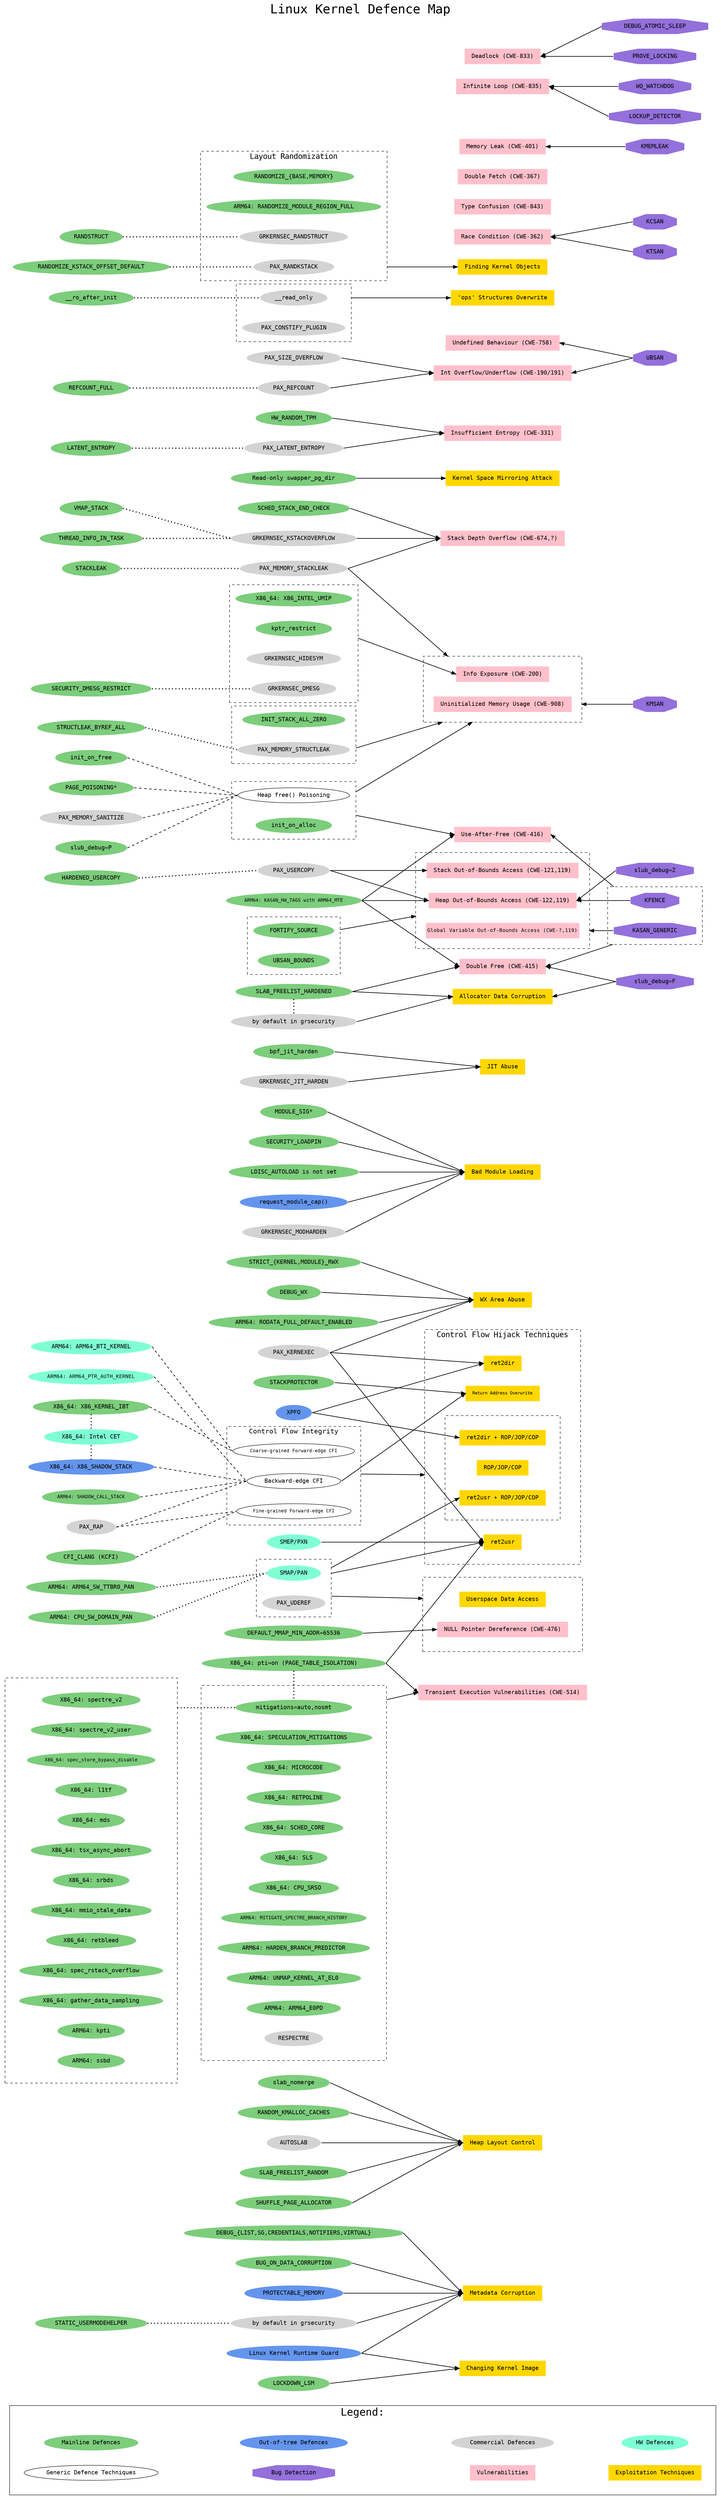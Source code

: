 //
// Linux Kernel Defence Map showing the relationships between:
//  - Vulnerability classes
//  - Exploitation techniques
//  - Bug detection mechanisms
//  - Defence technologies
//
// Author: Alexander Popov <alex.popov@linux.com>
//
// License terms: GNU General Public License (GPL), version 3.0.
// For details see LICENSE file.
//
// The node connections don't mean "full mitigation."
// Rather, each connection represents some kind of relationship.
// So this map should help to navigate the documentation and Linux kernel sources.
// See the references in README.md.
//
// This map describes kernel security hardening.
// It doesn't cover cutting attack surface, userspace security features
// and policies enforced by various Linux Security Modules (LSM).
//
// It is written in DOT language.
// How to generate svg:
//    dot -Tsvg linux-kernel-defence-map.dot -o linux-kernel-defence-map.svg
//

digraph {
  labelloc=top;
  fontsize=30;
  fontname=monospace;
  label="Linux Kernel Defence Map";
  compound=true;
  nodesep=0.5;
  splines=line;
  remincross=true;

  rankdir=LR;
  node [style=filled, fontname=monospace, margin="0.22,0.055"];
  edge [penwidth=1.5];

  subgraph cluster_legend {
    fontsize=25;
    label="Legend:";
    style="solid";
    margin=35;

    "Mainline Defences" [shape=oval, color=palegreen3];
    "Out-of-tree Defences" [shape=oval, color=cornflowerblue];
    "Commercial Defences" [shape=oval, color=lightgrey];
    "HW Defences" [shape=oval, color=aquamarine];
    "Generic Defence Techniques" [shape=oval, color=black, style=solid];
    "Bug Detection" [shape=octagon, color=mediumpurple];
    "Vulnerabilities" [shape=box, color=pink];
    "Exploitation Techniques" [shape=box, color=gold];
  }

  // For pretty legend layout:
  edge [arrowhead=none, style=invis];
  "Mainline Defences":e -> "Out-of-tree Defences":w;
  "Out-of-tree Defences":e -> "Commercial Defences":w;
  "Commercial Defences":e -> "HW Defences":w;
  "Generic Defence Techniques":e -> "Bug Detection":w;
  "Bug Detection":e -> "Vulnerabilities":w;
  "Vulnerabilities":e -> "Exploitation Techniques":w;


  // Defences
  {
    rank=same;

    // Mainline Defences
    node [shape=oval, color=palegreen3, style=filled];
    "DEBUG_{LIST,SG,CREDENTIALS,NOTIFIERS,VIRTUAL}";
    "SLAB_FREELIST_RANDOM";
    "SHUFFLE_PAGE_ALLOCATOR";
    "STRICT_{KERNEL,MODULE}_RWX";
    "DEBUG_WX";
    "ARM64: RODATA_FULL_DEFAULT_ENABLED";
    "BUG_ON_DATA_CORRUPTION";
    "MODULE_SIG*";
    "SECURITY_LOADPIN";
    "bpf_jit_harden";
    "DEFAULT_MMAP_MIN_ADDR=65536";
    "SCHED_STACK_END_CHECK";
    "slab_nomerge"; // similar to disabled SLAB_MERGE_DEFAULT
    "LOCKDOWN_LSM";
    "LDISC_AUTOLOAD is not set";
    "STACKPROTECTOR";
    "ARM64: KASAN_HW_TAGS with ARM64_MTE" [fontsize=11];
    "Read-only swapper_pg_dir";
    "X86_64: pti=on (PAGE_TABLE_ISOLATION)";
    "HW_RANDOM_TPM";
    "RANDOM_KMALLOC_CACHES";

    // Out-of-tree Defences
    node [shape=oval, color=cornflowerblue];
    "XPFO";
    "PROTECTABLE_MEMORY";
    "request_module_cap()";
    "Linux Kernel Runtime Guard"; // Disable MODULE_UNLOAD to make bypass harder

    // Commercial Defences
    node [shape=oval, color=lightgrey];
    "GRKERNSEC_KSTACKOVERFLOW";
    "PAX_REFCOUNT";
    "PAX_SIZE_OVERFLOW";
    "PAX_USERCOPY";
    "PAX_KERNEXEC";
    "GRKERNSEC_JIT_HARDEN";
    "PAX_MEMORY_STACKLEAK";
    "GRKERNSEC_MODHARDEN";
    grsecurity_hardened_usermodehelper [label="by default in grsecurity"];
    "AUTOSLAB";
    "PAX_LATENT_ENTROPY";
  }

  subgraph cluster_cfi {
    label="Control Flow Integrity";
    fontsize=16;
    rank=same;
    style="dashed";
    margin=15;
    // Generic Defence Techniques
    node [shape=oval, color=black, style=solid];
    "Coarse-grained Forward-edge CFI" [fontsize=11];
    "Fine-grained Forward-edge CFI" [fontsize=11];
    "Backward-edge CFI";
  }

  subgraph cluster_cwe514_mitigations {
    label="";
    rank=same;
    style="dashed";
    margin=35;

    node [shape=oval, color=palegreen3]; // Mainline Defences
    "mitigations=auto,nosmt";
    "X86_64: SPECULATION_MITIGATIONS";
    "X86_64: MICROCODE";
    "X86_64: RETPOLINE";
    "X86_64: SCHED_CORE";
    "X86_64: SLS";
    "X86_64: CPU_SRSO";
    "ARM64: MITIGATE_SPECTRE_BRANCH_HISTORY" [fontsize=11];
    "ARM64: HARDEN_BRANCH_PREDICTOR";
    "ARM64: UNMAP_KERNEL_AT_EL0";
    "ARM64: ARM64_E0PD";

    "RESPECTRE" [shape=oval, color=lightgrey]; // Commercial Defence
  }

  subgraph cluster_smap_pan_uderef {
    label="";
    rank=same;
    style="dashed";
    margin=15;
    "SMAP/PAN" [shape=oval, color=aquamarine]; // HW Defence
    "PAX_UDEREF" [shape=oval, color=lightgrey]; // Commercial Defence
  }

  subgraph cluster_smep_pxn {
    label="";
    rank=same;
    style="invis";
    margin=15;
    "SMEP/PXN" [shape=oval, color=aquamarine]; // HW Defences
  }

  subgraph cluster_ro {
    label="";
    rank=same;
    style="dashed";
    margin=15;
    // Commercial Defences
    node [shape=oval, color=lightgrey];
    "__read_only";
    "PAX_CONSTIFY_PLUGIN";
  }

  subgraph cluster_layout_randomization {
    label="Layout Randomization";
    rank=same;
    fontsize=18;
    style="dashed";
    margin=15;
    "RANDOMIZE_{BASE,MEMORY}" [shape=oval, color=palegreen3]; // Mainline Defence
    "ARM64: RANDOMIZE_MODULE_REGION_FULL" [shape=oval, color=palegreen3]; // Mainline Defence
    "GRKERNSEC_RANDSTRUCT" [shape=oval, color=lightgrey]; // Commercial Defence
    "PAX_RANDKSTACK" [shape=oval, color=lightgrey]; // Commercial Defence
  }

  subgraph cluster_info_exposure_mitigations {
    label="";
    rank=same;
    style="dashed";
    margin=15;
    "X86_64: X86_INTEL_UMIP" [shape=oval, color=palegreen3]; // Mainline Defence
    "kptr_restrict" [shape=oval, color=palegreen3]; // Mainline Defence
    "GRKERNSEC_HIDESYM" [shape=oval, color=lightgrey]; // Commercial Defence
    "GRKERNSEC_DMESG" [shape=oval, color=lightgrey]; // Commercial Defence
  }

  subgraph cluster_freelist_hardening {
    label="";
    rank=same;
    style="invis";
    margin=15;
    "SLAB_FREELIST_HARDENED" [shape=oval, color=palegreen3]; // Mainline Defence
    grsecurity_hardened_freelist [label="by default in grsecurity", shape=oval, color=lightgrey]; // Commercial Defence
  }

  subgraph cluster_stack_init {
    label="";
    rank=same;
    style="dashed";
    margin=15;
    "INIT_STACK_ALL_ZERO" [shape=oval, color=palegreen3]; // Mainline Defence
    "PAX_MEMORY_STRUCTLEAK" [shape=oval, color=lightgrey]; // Commercial Defence
  }

  subgraph cluster_heap_erasing {
    label="";
    rank=same;
    style="dashed";
    margin=15;
    "Heap free() Poisoning" [shape=oval, color=black, style=solid]; // Generic Defence Technique
    "init_on_alloc" [shape=oval, color=palegreen3]; // Mainline Defence
  }

  subgraph cluster_oob_detection {
    label="";
    rank=same;
    style="dashed";
    margin=15;
    node [shape=oval, color=palegreen3]; // Mainline Defence
    "FORTIFY_SOURCE";
    "UBSAN_BOUNDS";
  }

  // Defences: child nodes
  {
    rank=same;

    // Mainline Defences
    node [shape=oval, color=palegreen3];
    "REFCOUNT_FULL";
    "HARDENED_USERCOPY";
    "VMAP_STACK";
    "THREAD_INFO_IN_TASK";
    "RANDSTRUCT";
    "STRUCTLEAK_BYREF_ALL";
    "LATENT_ENTROPY";
    "__ro_after_init";
    "SECURITY_DMESG_RESTRICT";
    "ARM64: CPU_SW_DOMAIN_PAN";
    "ARM64: ARM64_SW_TTBR0_PAN";
    "STATIC_USERMODEHELPER";
    "slub_debug=P"; // object and padding poisoning
    "init_on_free";
    "PAGE_POISONING*";
    "STACKLEAK";
    "RANDOMIZE_KSTACK_OFFSET_DEFAULT";
    "CFI_CLANG (KCFI)";
    "ARM64: SHADOW_CALL_STACK" [fontsize=11];

    // Out-of-tree Defences
    node [shape=oval, color=cornflowerblue];

    // Commercial Defences
    node [shape=oval, color=lightgrey];
    "PAX_RAP";
    "PAX_MEMORY_SANITIZE";

    // HW Defences
    node [shape=oval, color=aquamarine];
    "ARM64: ARM64_PTR_AUTH_KERNEL" [fontsize=12];
    "ARM64: ARM64_BTI_KERNEL";
  }

  subgraph cluster_cet {
    label="";
    rank=same;
    style="invis";
    margin=10;
    "X86_64: Intel CET" [shape=oval, color=aquamarine]; // HW Defence
    "X86_64: X86_KERNEL_IBT" [shape=oval, color=palegreen3]; // Mainline Defence
    "X86_64: X86_SHADOW_STACK" [shape=oval, color=cornflowerblue]; // Out-of-tree Defence
  }

  subgraph cluster_cwe514_mitigations_2 {
    // Parts of "mitigations=auto,nosmt"
    label="";
    rank=same;
    style="dashed";
    margin=35;
    node [shape=oval, color=palegreen3]; // Mainline Defence
    "X86_64: spectre_v2";
    "X86_64: spectre_v2_user";
    "X86_64: spec_store_bypass_disable" [fontsize=11];
    "X86_64: l1tf";
    "X86_64: mds";
    "X86_64: tsx_async_abort";
    "X86_64: srbds";
    "X86_64: mmio_stale_data";
    "X86_64: retbleed";
    "X86_64: spec_rstack_overflow";
    "X86_64: gather_data_sampling";
    "ARM64: kpti";
    "ARM64: ssbd";
  }

  // Defences relations
  edge [style=dashed, arrowhead=none, dir=none, headport=_, tailport=_];
  "CFI_CLANG (KCFI)":e -> "Fine-grained Forward-edge CFI":w;
  "ARM64: ARM64_BTI_KERNEL":e -> "Coarse-grained Forward-edge CFI":w;
  "X86_64: Intel CET":e -> "Coarse-grained Forward-edge CFI":w [style=invis];
  "X86_64: Intel CET":e -> "Backward-edge CFI":w [style=invis];
  "X86_64: X86_KERNEL_IBT":e -> "Coarse-grained Forward-edge CFI":w;
  "X86_64: X86_KERNEL_IBT" -> "X86_64: Intel CET" [constraint=false, style=dotted, penwidth=3];
  "X86_64: X86_SHADOW_STACK":e -> "Backward-edge CFI":w;
  "X86_64: X86_SHADOW_STACK" -> "X86_64: Intel CET" [constraint=false, style=dotted, penwidth=3];
  "PAX_RAP":e -> "Fine-grained Forward-edge CFI":w;
  "PAX_RAP":e -> "Backward-edge CFI":w;
  "ARM64: ARM64_PTR_AUTH_KERNEL":e -> "Backward-edge CFI":w;
  "ARM64: SHADOW_CALL_STACK":e -> "Backward-edge CFI":w;
  "PAX_MEMORY_SANITIZE":e -> "Heap free() Poisoning":w;
  "slub_debug=P":e -> "Heap free() Poisoning":w;
  "init_on_free":e -> "Heap free() Poisoning":w;
  "PAGE_POISONING*":e -> "Heap free() Poisoning":w;

  edge [style=dotted, arrowhead=none, dir=none, headport=_, tailport=_, penwidth=3];
  "REFCOUNT_FULL":e -> "PAX_REFCOUNT":w;
  "HARDENED_USERCOPY":e -> "PAX_USERCOPY":w;
  "VMAP_STACK":e -> "GRKERNSEC_KSTACKOVERFLOW":w;
  "THREAD_INFO_IN_TASK":e -> "GRKERNSEC_KSTACKOVERFLOW":w;
  "RANDSTRUCT":e -> "GRKERNSEC_RANDSTRUCT":w;
  "STRUCTLEAK_BYREF_ALL":e -> "PAX_MEMORY_STRUCTLEAK":w;
  "LATENT_ENTROPY":e -> "PAX_LATENT_ENTROPY":w;
  "__ro_after_init":e -> "__read_only":w;
  "SECURITY_DMESG_RESTRICT":e -> "GRKERNSEC_DMESG":w;
  "STACKLEAK":e -> "PAX_MEMORY_STACKLEAK":w;
  "ARM64: CPU_SW_DOMAIN_PAN":e -> "SMAP/PAN":w;
  "ARM64: ARM64_SW_TTBR0_PAN":e -> "SMAP/PAN":w;
  "STATIC_USERMODEHELPER":e -> grsecurity_hardened_usermodehelper:w;
  "SLAB_FREELIST_HARDENED" -> grsecurity_hardened_freelist [constraint=false];
  "RANDOMIZE_KSTACK_OFFSET_DEFAULT":e -> "PAX_RANDKSTACK":w;
  "X86_64: pti=on (PAGE_TABLE_ISOLATION)" -> "mitigations=auto,nosmt" [constraint=false];
  "X86_64: spectre_v2":s -> "mitigations=auto,nosmt":w [ltail=cluster_cwe514_mitigations_2];


  // Vulnerabilities and Exploitation Techniques
  {
    rank=same;

    // Vulnerabilities
    node [shape=box, color=pink];
    "Stack Depth Overflow (CWE-674,?)" [URL="https://cwe.mitre.org/data/definitions/674.html"];
    "Int Overflow/Underflow (CWE-190/191)" [URL="https://cwe.mitre.org/data/definitions/190.html"];
    "Use-After-Free (CWE-416)" [URL="https://cwe.mitre.org/data/definitions/416.html"];
    "Double Free (CWE-415)" [URL="https://cwe.mitre.org/data/definitions/415.html"];
    "Race Condition (CWE-362)" [URL="https://cwe.mitre.org/data/definitions/362.html"];
    "Undefined Behaviour (CWE-758)" [URL="https://cwe.mitre.org/data/definitions/758.html"];
    "Type Confusion (CWE-843)" [URL="https://cwe.mitre.org/data/definitions/843.html"];
    "Double Fetch (CWE-367)" [URL="https://cwe.mitre.org/data/definitions/367.html"];
    "Memory Leak (CWE-401)" [URL="https://cwe.mitre.org/data/definitions/401.html"];
    "Transient Execution Vulnerabilities (CWE-514)" [URL="https://cwe.mitre.org/data/definitions/514.html"];
    "Insufficient Entropy (CWE-331)" [URL="https://cwe.mitre.org/data/definitions/331.html"];

    // Exploitation Techniques
    node [shape=box, color=gold];
    "Metadata Corruption";
    "Allocator Data Corruption";
    "Heap Layout Control";
    "Finding Kernel Objects";
    "JIT Abuse";
    "WX Area Abuse";
    "Changing Kernel Image";
    "Bad Module Loading";
    "'ops' Structures Overwrite";
    "Kernel Space Mirroring Attack";
  }

  subgraph cluster_oob {
    label="";
    rank=same;
    style="dashed";
    margin=25;

    // Vulnerabilities
    node [shape=box, color=pink];
    "Heap Out-of-Bounds Access (CWE-122,119)" [URL="https://cwe.mitre.org/data/definitions/122.html"];
    "Stack Out-of-Bounds Access (CWE-121,119)" [URL="https://cwe.mitre.org/data/definitions/121.html"];
    "Global Variable Out-of-Bounds Access (CWE-?,119)" [fontsize=12, margin="0.04", URL="https://cwe.mitre.org/data/definitions/119.html"];
  }

  subgraph cluster_userspace_access {
    label="";
    rank=same;
    style="dashed";
    margin=35;

    // Vulnerability
    "NULL Pointer Dereference (CWE-476)" [shape=box, color=pink, URL="https://cwe.mitre.org/data/definitions/476.html"];

    // Exploitation Technique
    "Userspace Data Access" [shape=box, color=gold];
  }

  subgraph cluster_control_flow_hijack {
    label="  Control Flow Hijack Techniques  ";
    fontsize=18;
    rank=same;
    style="dashed";
    margin=35;
    node [shape=box, color=gold]; // Exploitation Techniques
    subgraph cluster_with_rop {
      label="";
      margin=35;
      "ROP/JOP/COP";
      "ret2usr + ROP/JOP/COP";
      "ret2dir + ROP/JOP/COP";
    }
    "ret2usr";
    "ret2dir";
    "Return Address Overwrite" [fontsize=10.5];
  }

  subgraph cluster_info_exposures {
    label="";
    rank=same;
    style="dashed";
    margin=25;
    node [shape=box, color=pink]; // Vulnerabilities
    "Info Exposure (CWE-200)" [URL="https://cwe.mitre.org/data/definitions/200.html"];
    "Uninitialized Memory Usage (CWE-908)" [URL="https://cwe.mitre.org/data/definitions/908.html"];
  }

  subgraph cluster_hang {
    label="";
    rank=same;
    style="invis";
    margin=15;
    node [shape=box, color=pink]; // Vulnerabilities
    "Deadlock (CWE-833)" [URL="https://cwe.mitre.org/data/definitions/833.html"];
    "Infinite Loop (CWE-835)" [URL="https://cwe.mitre.org/data/definitions/835.html"];
  }


  // Bug Detection Mechanisms
  {
    rank=same;
    node [shape=octagon, color=mediumpurple];
    "UBSAN";
    "KMSAN";
    "KTSAN";
    "KCSAN";
    "KMEMLEAK";
    "PROVE_LOCKING";
    "DEBUG_ATOMIC_SLEEP";
    "LOCKUP_DETECTOR";
    "WQ_WATCHDOG";
    "slub_debug=F"; // sanity checks
    "slub_debug=Z"; // red zoning
  }

  subgraph cluster_uaf_detection {
    label="";
    rank=same;
    style="dashed";
    margin=15;
    node [shape=octagon, color=mediumpurple]; // Bug Detection Mechanisms
    "KASAN_GENERIC";
    "KFENCE";
  }

  // Relations: Bug Detection Mechanisms vs Vulnerabilities
  edge [style=solid, arrowhead=normal, dir=back, headport=_, tailport=_, penwidth=1.5];
  "Global Variable Out-of-Bounds Access (CWE-?,119)":e -> "KASAN_GENERIC":w [ltail=cluster_oob];
  "Use-After-Free (CWE-416)":e -> "KFENCE":w [lhead=cluster_uaf_detection];
  "Double Free (CWE-415)":e -> "KASAN_GENERIC" [lhead=cluster_uaf_detection];
  "Undefined Behaviour (CWE-758)":e -> "UBSAN":w;
  "Int Overflow/Underflow (CWE-190/191)":e -> "UBSAN":w;
  "Uninitialized Memory Usage (CWE-908)":e -> "KMSAN":w [ltail=cluster_info_exposures];
  "Race Condition (CWE-362)":e -> "KTSAN":w;
  "Race Condition (CWE-362)":e -> "KCSAN":w;
  "Memory Leak (CWE-401)":e -> "KMEMLEAK":w;
  "Deadlock (CWE-833)":e -> "PROVE_LOCKING":w;
  "Deadlock (CWE-833)":e -> "DEBUG_ATOMIC_SLEEP":w;
  "Infinite Loop (CWE-835)":e -> "LOCKUP_DETECTOR":w;
  "Infinite Loop (CWE-835)":e -> "WQ_WATCHDOG":w;
  "Heap Out-of-Bounds Access (CWE-122,119)":e -> "slub_debug=Z":w;
  "Double Free (CWE-415)":e -> "slub_debug=F":w;
  "Allocator Data Corruption":e -> "slub_debug=F":w;
  "Heap Out-of-Bounds Access (CWE-122,119)":e -> "KFENCE":w;


  // Relations: Defences vs Vulnerabilities and Exploitation Techniques
  edge [style=solid, arrowhead=normal, dir=forward, headport=_, tailport=_];
  "GRKERNSEC_KSTACKOVERFLOW":e -> "Stack Depth Overflow (CWE-674,?)":w;
  "PAX_MEMORY_STACKLEAK":e -> "Stack Depth Overflow (CWE-674,?)":w;
  "SCHED_STACK_END_CHECK":e -> "Stack Depth Overflow (CWE-674,?)":w;

  "PAX_USERCOPY":e -> "Heap Out-of-Bounds Access (CWE-122,119)":w;
  "ARM64: KASAN_HW_TAGS with ARM64_MTE":e -> "Heap Out-of-Bounds Access (CWE-122,119)":w;
  "FORTIFY_SOURCE":e -> "Heap Out-of-Bounds Access (CWE-122,119)" [ltail=cluster_oob_detection, lhead=cluster_oob];

  "PAX_USERCOPY":e -> "Stack Out-of-Bounds Access (CWE-121,119)":w;

  "PAX_REFCOUNT":e -> "Int Overflow/Underflow (CWE-190/191)":w;
  "PAX_SIZE_OVERFLOW":e -> "Int Overflow/Underflow (CWE-190/191)":w;

  "PAX_MEMORY_STACKLEAK":e -> "Uninitialized Memory Usage (CWE-908)" [lhead=cluster_info_exposures];
  "PAX_MEMORY_STRUCTLEAK":e -> "Uninitialized Memory Usage (CWE-908)" [ltail=cluster_stack_init, lhead=cluster_info_exposures];
  "Heap free() Poisoning":e -> "Uninitialized Memory Usage (CWE-908)" [ltail=cluster_heap_erasing, lhead=cluster_info_exposures];

  "Heap free() Poisoning":s -> "Use-After-Free (CWE-416)":w [ltail=cluster_heap_erasing];
  "ARM64: KASAN_HW_TAGS with ARM64_MTE":e -> "Use-After-Free (CWE-416)":w;

  "SLAB_FREELIST_HARDENED":e -> "Double Free (CWE-415)":w;
  "ARM64: KASAN_HW_TAGS with ARM64_MTE":e -> "Double Free (CWE-415)":w;

  "kptr_restrict":e -> "Info Exposure (CWE-200)":w [ltail=cluster_info_exposure_mitigations];

  "DEBUG_{LIST,SG,CREDENTIALS,NOTIFIERS,VIRTUAL}":e -> "Metadata Corruption":w;
  "BUG_ON_DATA_CORRUPTION":e -> "Metadata Corruption":w;
  "PROTECTABLE_MEMORY":e -> "Metadata Corruption":w;
  grsecurity_hardened_usermodehelper:e -> "Metadata Corruption":w;
  "Linux Kernel Runtime Guard":e -> "Metadata Corruption":w;

  grsecurity_hardened_freelist:e -> "Allocator Data Corruption":w;
  "SLAB_FREELIST_HARDENED":e -> "Allocator Data Corruption":w;

  "__read_only":e -> "'ops' Structures Overwrite":w [ltail=cluster_ro];

  "SLAB_FREELIST_RANDOM":e -> "Heap Layout Control":w;
  "slab_nomerge":e -> "Heap Layout Control":w;
  "SHUFFLE_PAGE_ALLOCATOR":e -> "Heap Layout Control":w;
  "AUTOSLAB":e -> "Heap Layout Control":w;
  "RANDOM_KMALLOC_CACHES":e -> "Heap Layout Control":w;

  "STACKPROTECTOR":e -> "Return Address Overwrite":w;
  "Backward-edge CFI":e -> "Return Address Overwrite":w;

  "Backward-edge CFI":n -> "ROP/JOP/COP":s [lhead=cluster_control_flow_hijack, ltail=cluster_cfi];

  "PAX_KERNEXEC":e -> "ret2usr":w;
  "X86_64: pti=on (PAGE_TABLE_ISOLATION)":e -> "ret2usr":w;
  "SMEP/PXN":e -> "ret2usr":w;
  "SMAP/PAN":s -> "ret2usr":w [ltail=cluster_smap_pan_uderef];

  "PAX_UDEREF":n -> "Userspace Data Access":w [ltail=cluster_smap_pan_uderef, lhead=cluster_userspace_access];

  "DEFAULT_MMAP_MIN_ADDR=65536":e -> "NULL Pointer Dereference (CWE-476)":w;

  "SMAP/PAN":e -> "ret2usr + ROP/JOP/COP":w [ltail=cluster_smap_pan_uderef];

  "PAX_KERNEXEC":e -> "ret2dir":w;
  "XPFO":e -> "ret2dir":w;

  "XPFO":e -> "ret2dir + ROP/JOP/COP":w;

  "PAX_RANDKSTACK":e -> "Finding Kernel Objects":w [ltail=cluster_layout_randomization];

  "PAX_LATENT_ENTROPY":e -> "Insufficient Entropy (CWE-331)":w;
  "HW_RANDOM_TPM":e -> "Insufficient Entropy (CWE-331)":w;

  "GRKERNSEC_JIT_HARDEN":e -> "JIT Abuse":w;
  "bpf_jit_harden":e -> "JIT Abuse":w;

  "PAX_KERNEXEC":e -> "WX Area Abuse":w;
  "STRICT_{KERNEL,MODULE}_RWX":e -> "WX Area Abuse":w;
  "DEBUG_WX":e -> "WX Area Abuse":w;
  "ARM64: RODATA_FULL_DEFAULT_ENABLED":e -> "WX Area Abuse":w;

  "LOCKDOWN_LSM":e -> "Changing Kernel Image":w;
  "Linux Kernel Runtime Guard":e -> "Changing Kernel Image":w;

  "GRKERNSEC_MODHARDEN":e -> "Bad Module Loading":w;
  "MODULE_SIG*":e -> "Bad Module Loading":w;
  "SECURITY_LOADPIN":e -> "Bad Module Loading":w;
  "request_module_cap()":e -> "Bad Module Loading":w;
  "LDISC_AUTOLOAD is not set":e -> "Bad Module Loading":w;

  "mitigations=auto,nosmt":e -> "Transient Execution Vulnerabilities (CWE-514)":w [ltail=cluster_cwe514_mitigations];
  "X86_64: pti=on (PAGE_TABLE_ISOLATION)":e -> "Transient Execution Vulnerabilities (CWE-514)":w;

  "Read-only swapper_pg_dir":e -> "Kernel Space Mirroring Attack":w;
}
